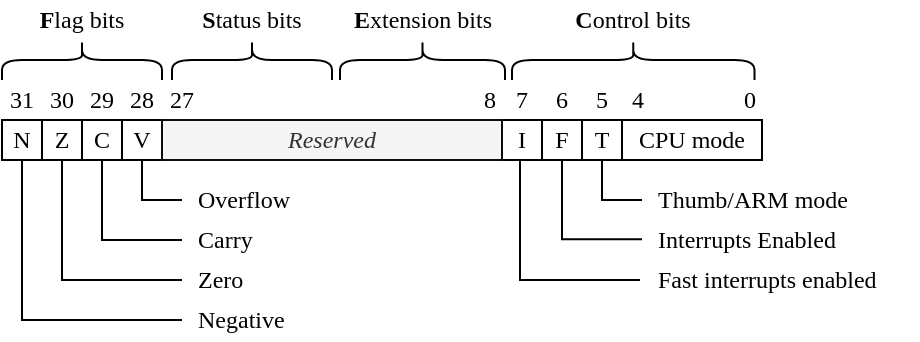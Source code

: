 <mxfile version="22.1.2" type="device">
  <diagram name="Page-1" id="ye5FJDCixLeKfXq1sUfF">
    <mxGraphModel dx="863" dy="512" grid="1" gridSize="10" guides="1" tooltips="1" connect="1" arrows="1" fold="1" page="1" pageScale="1" pageWidth="850" pageHeight="1100" math="0" shadow="0">
      <root>
        <mxCell id="0" />
        <mxCell id="1" parent="0" />
        <mxCell id="7AeS7Z2tnM7rHtkFox5K-1" value="N" style="rounded=0;whiteSpace=wrap;html=1;fontFamily=Computer Modern;" vertex="1" parent="1">
          <mxGeometry x="220" y="250" width="20" height="20" as="geometry" />
        </mxCell>
        <mxCell id="7AeS7Z2tnM7rHtkFox5K-2" value="Z" style="rounded=0;whiteSpace=wrap;html=1;fontFamily=Computer Modern;" vertex="1" parent="1">
          <mxGeometry x="240" y="250" width="20" height="20" as="geometry" />
        </mxCell>
        <mxCell id="7AeS7Z2tnM7rHtkFox5K-3" value="C" style="rounded=0;whiteSpace=wrap;html=1;fontFamily=Computer Modern;" vertex="1" parent="1">
          <mxGeometry x="260" y="250" width="20" height="20" as="geometry" />
        </mxCell>
        <mxCell id="7AeS7Z2tnM7rHtkFox5K-4" value="V" style="rounded=0;whiteSpace=wrap;html=1;fontFamily=Computer Modern;" vertex="1" parent="1">
          <mxGeometry x="280" y="250" width="20" height="20" as="geometry" />
        </mxCell>
        <mxCell id="7AeS7Z2tnM7rHtkFox5K-9" value="CPU mode" style="rounded=0;whiteSpace=wrap;html=1;fontFamily=Computer Modern;" vertex="1" parent="1">
          <mxGeometry x="530" y="250" width="70" height="20" as="geometry" />
        </mxCell>
        <mxCell id="7AeS7Z2tnM7rHtkFox5K-10" value="I" style="rounded=0;whiteSpace=wrap;html=1;fontFamily=Computer Modern;" vertex="1" parent="1">
          <mxGeometry x="470" y="250" width="20" height="20" as="geometry" />
        </mxCell>
        <mxCell id="7AeS7Z2tnM7rHtkFox5K-11" value="F" style="rounded=0;whiteSpace=wrap;html=1;fontFamily=Computer Modern;" vertex="1" parent="1">
          <mxGeometry x="490" y="250" width="20" height="20" as="geometry" />
        </mxCell>
        <mxCell id="7AeS7Z2tnM7rHtkFox5K-12" value="T" style="rounded=0;whiteSpace=wrap;html=1;fontFamily=Computer Modern;" vertex="1" parent="1">
          <mxGeometry x="510" y="250" width="20" height="20" as="geometry" />
        </mxCell>
        <mxCell id="7AeS7Z2tnM7rHtkFox5K-13" value="Reserved" style="rounded=0;whiteSpace=wrap;html=1;fontFamily=Computer Modern;fontStyle=2;fillColor=#f5f5f5;fontColor=#333333;strokeColor=#0D0D0D;" vertex="1" parent="1">
          <mxGeometry x="300" y="250" width="170" height="20" as="geometry" />
        </mxCell>
        <mxCell id="7AeS7Z2tnM7rHtkFox5K-15" value="31" style="text;html=1;strokeColor=none;fillColor=none;align=center;verticalAlign=middle;whiteSpace=wrap;rounded=0;fontFamily=Computer Modern;" vertex="1" parent="1">
          <mxGeometry x="220" y="230" width="20" height="20" as="geometry" />
        </mxCell>
        <mxCell id="7AeS7Z2tnM7rHtkFox5K-16" value="0" style="text;html=1;strokeColor=none;fillColor=none;align=center;verticalAlign=middle;whiteSpace=wrap;rounded=0;fontFamily=Computer Modern;" vertex="1" parent="1">
          <mxGeometry x="584" y="230" width="20" height="20" as="geometry" />
        </mxCell>
        <mxCell id="7AeS7Z2tnM7rHtkFox5K-17" value="4" style="text;html=1;strokeColor=none;fillColor=none;align=center;verticalAlign=middle;whiteSpace=wrap;rounded=0;fontFamily=Computer Modern;" vertex="1" parent="1">
          <mxGeometry x="528" y="230" width="20" height="20" as="geometry" />
        </mxCell>
        <mxCell id="7AeS7Z2tnM7rHtkFox5K-18" value="30" style="text;html=1;strokeColor=none;fillColor=none;align=center;verticalAlign=middle;whiteSpace=wrap;rounded=0;fontFamily=Computer Modern;" vertex="1" parent="1">
          <mxGeometry x="240" y="230" width="20" height="20" as="geometry" />
        </mxCell>
        <mxCell id="7AeS7Z2tnM7rHtkFox5K-19" value="29" style="text;html=1;strokeColor=none;fillColor=none;align=center;verticalAlign=middle;whiteSpace=wrap;rounded=0;fontFamily=Computer Modern;" vertex="1" parent="1">
          <mxGeometry x="260" y="230" width="20" height="20" as="geometry" />
        </mxCell>
        <mxCell id="7AeS7Z2tnM7rHtkFox5K-20" value="28" style="text;html=1;strokeColor=none;fillColor=none;align=center;verticalAlign=middle;whiteSpace=wrap;rounded=0;fontFamily=Computer Modern;" vertex="1" parent="1">
          <mxGeometry x="280" y="230" width="20" height="20" as="geometry" />
        </mxCell>
        <mxCell id="7AeS7Z2tnM7rHtkFox5K-21" value="27" style="text;html=1;strokeColor=none;fillColor=none;align=center;verticalAlign=middle;whiteSpace=wrap;rounded=0;fontFamily=Computer Modern;" vertex="1" parent="1">
          <mxGeometry x="300" y="230" width="20" height="20" as="geometry" />
        </mxCell>
        <mxCell id="7AeS7Z2tnM7rHtkFox5K-22" value="8" style="text;html=1;strokeColor=none;fillColor=none;align=center;verticalAlign=middle;whiteSpace=wrap;rounded=0;fontFamily=Computer Modern;" vertex="1" parent="1">
          <mxGeometry x="454" y="230" width="20" height="20" as="geometry" />
        </mxCell>
        <mxCell id="7AeS7Z2tnM7rHtkFox5K-23" value="5" style="text;html=1;strokeColor=none;fillColor=none;align=center;verticalAlign=middle;whiteSpace=wrap;rounded=0;fontFamily=Computer Modern;" vertex="1" parent="1">
          <mxGeometry x="510" y="230" width="20" height="20" as="geometry" />
        </mxCell>
        <mxCell id="7AeS7Z2tnM7rHtkFox5K-24" value="7" style="text;html=1;strokeColor=none;fillColor=none;align=center;verticalAlign=middle;whiteSpace=wrap;rounded=0;fontFamily=Computer Modern;" vertex="1" parent="1">
          <mxGeometry x="470" y="230" width="20" height="20" as="geometry" />
        </mxCell>
        <mxCell id="7AeS7Z2tnM7rHtkFox5K-25" value="6" style="text;html=1;strokeColor=none;fillColor=none;align=center;verticalAlign=middle;whiteSpace=wrap;rounded=0;fontFamily=Computer Modern;" vertex="1" parent="1">
          <mxGeometry x="490" y="230" width="20" height="20" as="geometry" />
        </mxCell>
        <mxCell id="7AeS7Z2tnM7rHtkFox5K-26" value="" style="shape=curlyBracket;whiteSpace=wrap;html=1;rounded=1;labelPosition=left;verticalLabelPosition=middle;align=right;verticalAlign=middle;rotation=90;" vertex="1" parent="1">
          <mxGeometry x="250" y="180" width="20" height="80" as="geometry" />
        </mxCell>
        <mxCell id="7AeS7Z2tnM7rHtkFox5K-27" value="" style="shape=curlyBracket;whiteSpace=wrap;html=1;rounded=1;labelPosition=left;verticalLabelPosition=middle;align=right;verticalAlign=middle;rotation=90;" vertex="1" parent="1">
          <mxGeometry x="335" y="180" width="20" height="80" as="geometry" />
        </mxCell>
        <mxCell id="7AeS7Z2tnM7rHtkFox5K-28" value="" style="shape=curlyBracket;whiteSpace=wrap;html=1;rounded=1;labelPosition=left;verticalLabelPosition=middle;align=right;verticalAlign=middle;rotation=90;" vertex="1" parent="1">
          <mxGeometry x="420.25" y="178.75" width="20" height="82.5" as="geometry" />
        </mxCell>
        <mxCell id="7AeS7Z2tnM7rHtkFox5K-29" value="" style="shape=curlyBracket;whiteSpace=wrap;html=1;rounded=1;labelPosition=left;verticalLabelPosition=middle;align=right;verticalAlign=middle;rotation=90;" vertex="1" parent="1">
          <mxGeometry x="525.63" y="159.38" width="20" height="121.25" as="geometry" />
        </mxCell>
        <mxCell id="7AeS7Z2tnM7rHtkFox5K-31" value="&lt;b&gt;F&lt;/b&gt;lag bits" style="text;html=1;strokeColor=none;fillColor=none;align=center;verticalAlign=middle;whiteSpace=wrap;rounded=0;fontFamily=Computer Modern;" vertex="1" parent="1">
          <mxGeometry x="235" y="190" width="50" height="20" as="geometry" />
        </mxCell>
        <mxCell id="7AeS7Z2tnM7rHtkFox5K-32" value="&lt;b&gt;S&lt;/b&gt;tatus bits" style="text;html=1;strokeColor=none;fillColor=none;align=center;verticalAlign=middle;whiteSpace=wrap;rounded=0;fontFamily=Computer Modern;" vertex="1" parent="1">
          <mxGeometry x="310" y="190" width="70" height="20" as="geometry" />
        </mxCell>
        <mxCell id="7AeS7Z2tnM7rHtkFox5K-33" value="&lt;b&gt;E&lt;/b&gt;xtension bits" style="text;html=1;strokeColor=none;fillColor=none;align=center;verticalAlign=middle;whiteSpace=wrap;rounded=0;fontFamily=Computer Modern;" vertex="1" parent="1">
          <mxGeometry x="387.88" y="190" width="84.75" height="20" as="geometry" />
        </mxCell>
        <mxCell id="7AeS7Z2tnM7rHtkFox5K-34" value="&lt;b&gt;C&lt;/b&gt;ontrol bits" style="text;html=1;strokeColor=none;fillColor=none;align=center;verticalAlign=middle;whiteSpace=wrap;rounded=0;fontFamily=Computer Modern;" vertex="1" parent="1">
          <mxGeometry x="493.25" y="190" width="84.75" height="20" as="geometry" />
        </mxCell>
        <mxCell id="7AeS7Z2tnM7rHtkFox5K-35" value="Overflow" style="text;html=1;strokeColor=none;fillColor=none;align=left;verticalAlign=middle;whiteSpace=wrap;rounded=0;fontFamily=Computer Modern;" vertex="1" parent="1">
          <mxGeometry x="316" y="279.63" width="50" height="20" as="geometry" />
        </mxCell>
        <mxCell id="7AeS7Z2tnM7rHtkFox5K-36" value="Carry" style="text;html=1;strokeColor=none;fillColor=none;align=left;verticalAlign=middle;whiteSpace=wrap;rounded=0;fontFamily=Computer Modern;" vertex="1" parent="1">
          <mxGeometry x="316" y="299.63" width="50" height="20" as="geometry" />
        </mxCell>
        <mxCell id="7AeS7Z2tnM7rHtkFox5K-37" value="Zero" style="text;html=1;strokeColor=none;fillColor=none;align=left;verticalAlign=middle;whiteSpace=wrap;rounded=0;fontFamily=Computer Modern;" vertex="1" parent="1">
          <mxGeometry x="316" y="319.63" width="50" height="20" as="geometry" />
        </mxCell>
        <mxCell id="7AeS7Z2tnM7rHtkFox5K-38" value="Negative" style="text;html=1;strokeColor=none;fillColor=none;align=left;verticalAlign=middle;whiteSpace=wrap;rounded=0;fontFamily=Computer Modern;" vertex="1" parent="1">
          <mxGeometry x="316" y="339.63" width="50" height="20" as="geometry" />
        </mxCell>
        <mxCell id="7AeS7Z2tnM7rHtkFox5K-39" value="" style="endArrow=none;endFill=0;endSize=12;html=1;rounded=0;exitX=0.5;exitY=1;exitDx=0;exitDy=0;" edge="1" parent="1" source="7AeS7Z2tnM7rHtkFox5K-4">
          <mxGeometry width="160" relative="1" as="geometry">
            <mxPoint x="210" y="350" as="sourcePoint" />
            <mxPoint x="310" y="290" as="targetPoint" />
            <Array as="points">
              <mxPoint x="290" y="290" />
            </Array>
          </mxGeometry>
        </mxCell>
        <mxCell id="7AeS7Z2tnM7rHtkFox5K-40" value="" style="endArrow=none;endFill=0;endSize=12;html=1;rounded=0;exitX=0.5;exitY=1;exitDx=0;exitDy=0;" edge="1" parent="1">
          <mxGeometry width="160" relative="1" as="geometry">
            <mxPoint x="270" y="270" as="sourcePoint" />
            <mxPoint x="310" y="310" as="targetPoint" />
            <Array as="points">
              <mxPoint x="270" y="310" />
            </Array>
          </mxGeometry>
        </mxCell>
        <mxCell id="7AeS7Z2tnM7rHtkFox5K-41" value="" style="endArrow=none;endFill=0;endSize=12;html=1;rounded=0;exitX=0.5;exitY=1;exitDx=0;exitDy=0;" edge="1" parent="1" source="7AeS7Z2tnM7rHtkFox5K-2">
          <mxGeometry width="160" relative="1" as="geometry">
            <mxPoint x="280" y="280" as="sourcePoint" />
            <mxPoint x="310" y="330" as="targetPoint" />
            <Array as="points">
              <mxPoint x="250" y="330" />
            </Array>
          </mxGeometry>
        </mxCell>
        <mxCell id="7AeS7Z2tnM7rHtkFox5K-42" value="" style="endArrow=none;endFill=0;endSize=12;html=1;rounded=0;exitX=0.5;exitY=1;exitDx=0;exitDy=0;" edge="1" parent="1" source="7AeS7Z2tnM7rHtkFox5K-1">
          <mxGeometry width="160" relative="1" as="geometry">
            <mxPoint x="260" y="280" as="sourcePoint" />
            <mxPoint x="310" y="350" as="targetPoint" />
            <Array as="points">
              <mxPoint x="230" y="350" />
            </Array>
          </mxGeometry>
        </mxCell>
        <mxCell id="7AeS7Z2tnM7rHtkFox5K-45" value="" style="endArrow=none;endFill=0;endSize=12;html=1;rounded=0;exitX=0.5;exitY=1;exitDx=0;exitDy=0;" edge="1" parent="1">
          <mxGeometry width="160" relative="1" as="geometry">
            <mxPoint x="500" y="269.63" as="sourcePoint" />
            <mxPoint x="540" y="309.63" as="targetPoint" />
            <Array as="points">
              <mxPoint x="500" y="309.63" />
            </Array>
          </mxGeometry>
        </mxCell>
        <mxCell id="7AeS7Z2tnM7rHtkFox5K-46" value="" style="endArrow=none;endFill=0;endSize=12;html=1;rounded=0;exitX=0.5;exitY=1;exitDx=0;exitDy=0;" edge="1" parent="1">
          <mxGeometry width="160" relative="1" as="geometry">
            <mxPoint x="479" y="270" as="sourcePoint" />
            <mxPoint x="539" y="330" as="targetPoint" />
            <Array as="points">
              <mxPoint x="479" y="330" />
            </Array>
          </mxGeometry>
        </mxCell>
        <mxCell id="7AeS7Z2tnM7rHtkFox5K-47" value="" style="endArrow=none;endFill=0;endSize=12;html=1;rounded=0;exitX=0.5;exitY=1;exitDx=0;exitDy=0;" edge="1" parent="1">
          <mxGeometry width="160" relative="1" as="geometry">
            <mxPoint x="520" y="270" as="sourcePoint" />
            <mxPoint x="540" y="290" as="targetPoint" />
            <Array as="points">
              <mxPoint x="520" y="290" />
            </Array>
          </mxGeometry>
        </mxCell>
        <mxCell id="7AeS7Z2tnM7rHtkFox5K-48" value="Thumb/ARM mode" style="text;html=1;strokeColor=none;fillColor=none;align=left;verticalAlign=middle;whiteSpace=wrap;rounded=0;fontFamily=Computer Modern;" vertex="1" parent="1">
          <mxGeometry x="545.63" y="279.63" width="114.37" height="20" as="geometry" />
        </mxCell>
        <mxCell id="7AeS7Z2tnM7rHtkFox5K-49" value="Interrupts Enabled" style="text;html=1;strokeColor=none;fillColor=none;align=left;verticalAlign=middle;whiteSpace=wrap;rounded=0;fontFamily=Computer Modern;" vertex="1" parent="1">
          <mxGeometry x="545.63" y="299.63" width="94.37" height="20" as="geometry" />
        </mxCell>
        <mxCell id="7AeS7Z2tnM7rHtkFox5K-50" value="Fast interrupts enabled" style="text;html=1;strokeColor=none;fillColor=none;align=left;verticalAlign=middle;whiteSpace=wrap;rounded=0;fontFamily=Computer Modern;" vertex="1" parent="1">
          <mxGeometry x="545.63" y="319.63" width="132" height="20" as="geometry" />
        </mxCell>
      </root>
    </mxGraphModel>
  </diagram>
</mxfile>
